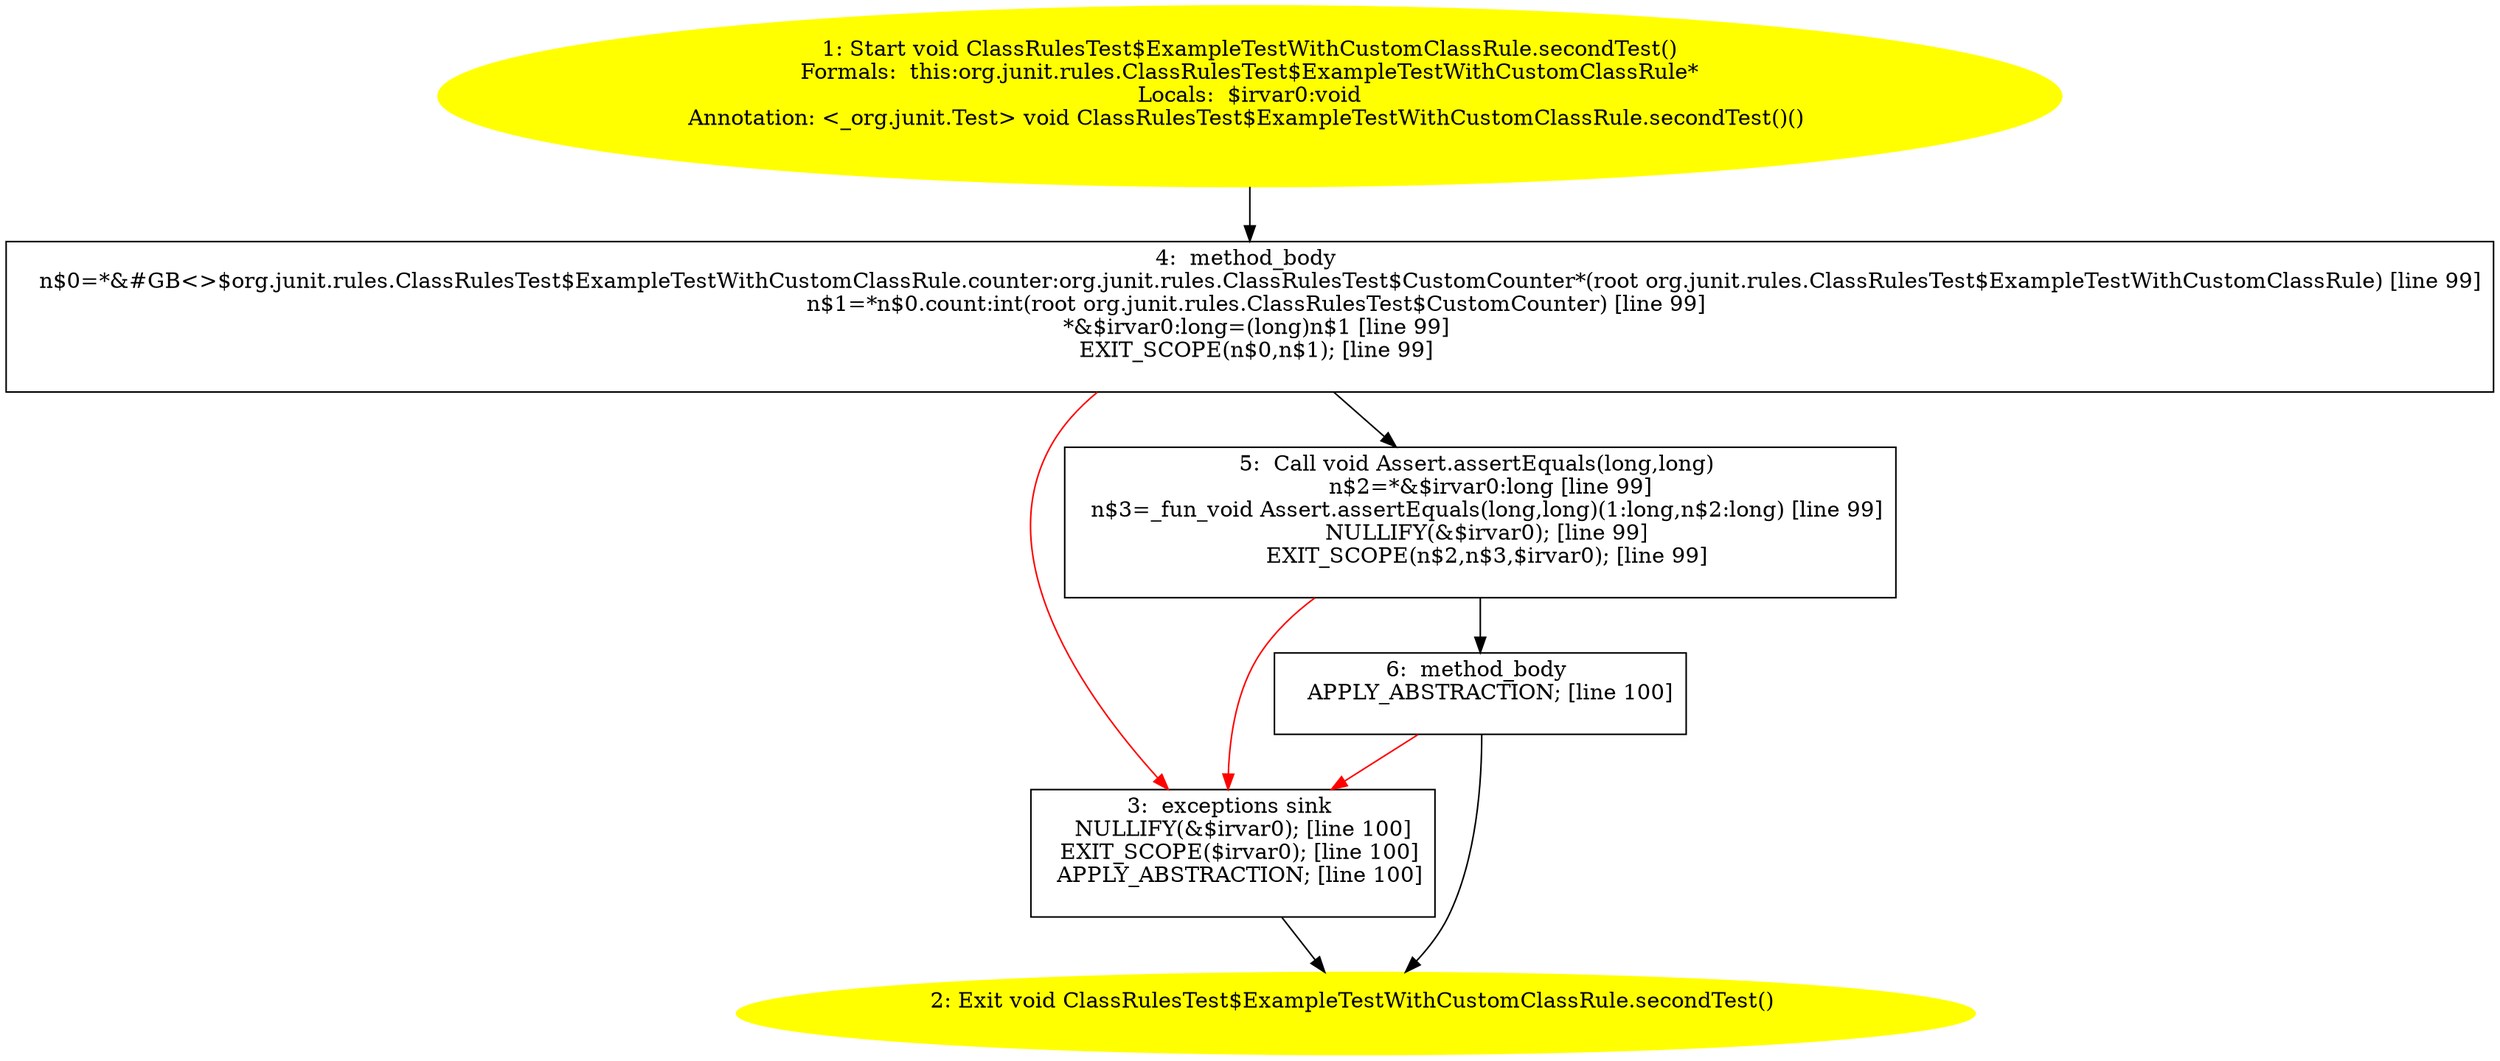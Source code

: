 /* @generated */
digraph cfg {
"org.junit.rules.ClassRulesTest$ExampleTestWithCustomClassRule.secondTest():void.0d3c8aa518167a05b4edb05b199bf47f_1" [label="1: Start void ClassRulesTest$ExampleTestWithCustomClassRule.secondTest()\nFormals:  this:org.junit.rules.ClassRulesTest$ExampleTestWithCustomClassRule*\nLocals:  $irvar0:void\nAnnotation: <_org.junit.Test> void ClassRulesTest$ExampleTestWithCustomClassRule.secondTest()() \n  " color=yellow style=filled]
	

	 "org.junit.rules.ClassRulesTest$ExampleTestWithCustomClassRule.secondTest():void.0d3c8aa518167a05b4edb05b199bf47f_1" -> "org.junit.rules.ClassRulesTest$ExampleTestWithCustomClassRule.secondTest():void.0d3c8aa518167a05b4edb05b199bf47f_4" ;
"org.junit.rules.ClassRulesTest$ExampleTestWithCustomClassRule.secondTest():void.0d3c8aa518167a05b4edb05b199bf47f_2" [label="2: Exit void ClassRulesTest$ExampleTestWithCustomClassRule.secondTest() \n  " color=yellow style=filled]
	

"org.junit.rules.ClassRulesTest$ExampleTestWithCustomClassRule.secondTest():void.0d3c8aa518167a05b4edb05b199bf47f_3" [label="3:  exceptions sink \n   NULLIFY(&$irvar0); [line 100]\n  EXIT_SCOPE($irvar0); [line 100]\n  APPLY_ABSTRACTION; [line 100]\n " shape="box"]
	

	 "org.junit.rules.ClassRulesTest$ExampleTestWithCustomClassRule.secondTest():void.0d3c8aa518167a05b4edb05b199bf47f_3" -> "org.junit.rules.ClassRulesTest$ExampleTestWithCustomClassRule.secondTest():void.0d3c8aa518167a05b4edb05b199bf47f_2" ;
"org.junit.rules.ClassRulesTest$ExampleTestWithCustomClassRule.secondTest():void.0d3c8aa518167a05b4edb05b199bf47f_4" [label="4:  method_body \n   n$0=*&#GB<>$org.junit.rules.ClassRulesTest$ExampleTestWithCustomClassRule.counter:org.junit.rules.ClassRulesTest$CustomCounter*(root org.junit.rules.ClassRulesTest$ExampleTestWithCustomClassRule) [line 99]\n  n$1=*n$0.count:int(root org.junit.rules.ClassRulesTest$CustomCounter) [line 99]\n  *&$irvar0:long=(long)n$1 [line 99]\n  EXIT_SCOPE(n$0,n$1); [line 99]\n " shape="box"]
	

	 "org.junit.rules.ClassRulesTest$ExampleTestWithCustomClassRule.secondTest():void.0d3c8aa518167a05b4edb05b199bf47f_4" -> "org.junit.rules.ClassRulesTest$ExampleTestWithCustomClassRule.secondTest():void.0d3c8aa518167a05b4edb05b199bf47f_5" ;
	 "org.junit.rules.ClassRulesTest$ExampleTestWithCustomClassRule.secondTest():void.0d3c8aa518167a05b4edb05b199bf47f_4" -> "org.junit.rules.ClassRulesTest$ExampleTestWithCustomClassRule.secondTest():void.0d3c8aa518167a05b4edb05b199bf47f_3" [color="red" ];
"org.junit.rules.ClassRulesTest$ExampleTestWithCustomClassRule.secondTest():void.0d3c8aa518167a05b4edb05b199bf47f_5" [label="5:  Call void Assert.assertEquals(long,long) \n   n$2=*&$irvar0:long [line 99]\n  n$3=_fun_void Assert.assertEquals(long,long)(1:long,n$2:long) [line 99]\n  NULLIFY(&$irvar0); [line 99]\n  EXIT_SCOPE(n$2,n$3,$irvar0); [line 99]\n " shape="box"]
	

	 "org.junit.rules.ClassRulesTest$ExampleTestWithCustomClassRule.secondTest():void.0d3c8aa518167a05b4edb05b199bf47f_5" -> "org.junit.rules.ClassRulesTest$ExampleTestWithCustomClassRule.secondTest():void.0d3c8aa518167a05b4edb05b199bf47f_6" ;
	 "org.junit.rules.ClassRulesTest$ExampleTestWithCustomClassRule.secondTest():void.0d3c8aa518167a05b4edb05b199bf47f_5" -> "org.junit.rules.ClassRulesTest$ExampleTestWithCustomClassRule.secondTest():void.0d3c8aa518167a05b4edb05b199bf47f_3" [color="red" ];
"org.junit.rules.ClassRulesTest$ExampleTestWithCustomClassRule.secondTest():void.0d3c8aa518167a05b4edb05b199bf47f_6" [label="6:  method_body \n   APPLY_ABSTRACTION; [line 100]\n " shape="box"]
	

	 "org.junit.rules.ClassRulesTest$ExampleTestWithCustomClassRule.secondTest():void.0d3c8aa518167a05b4edb05b199bf47f_6" -> "org.junit.rules.ClassRulesTest$ExampleTestWithCustomClassRule.secondTest():void.0d3c8aa518167a05b4edb05b199bf47f_2" ;
	 "org.junit.rules.ClassRulesTest$ExampleTestWithCustomClassRule.secondTest():void.0d3c8aa518167a05b4edb05b199bf47f_6" -> "org.junit.rules.ClassRulesTest$ExampleTestWithCustomClassRule.secondTest():void.0d3c8aa518167a05b4edb05b199bf47f_3" [color="red" ];
}
